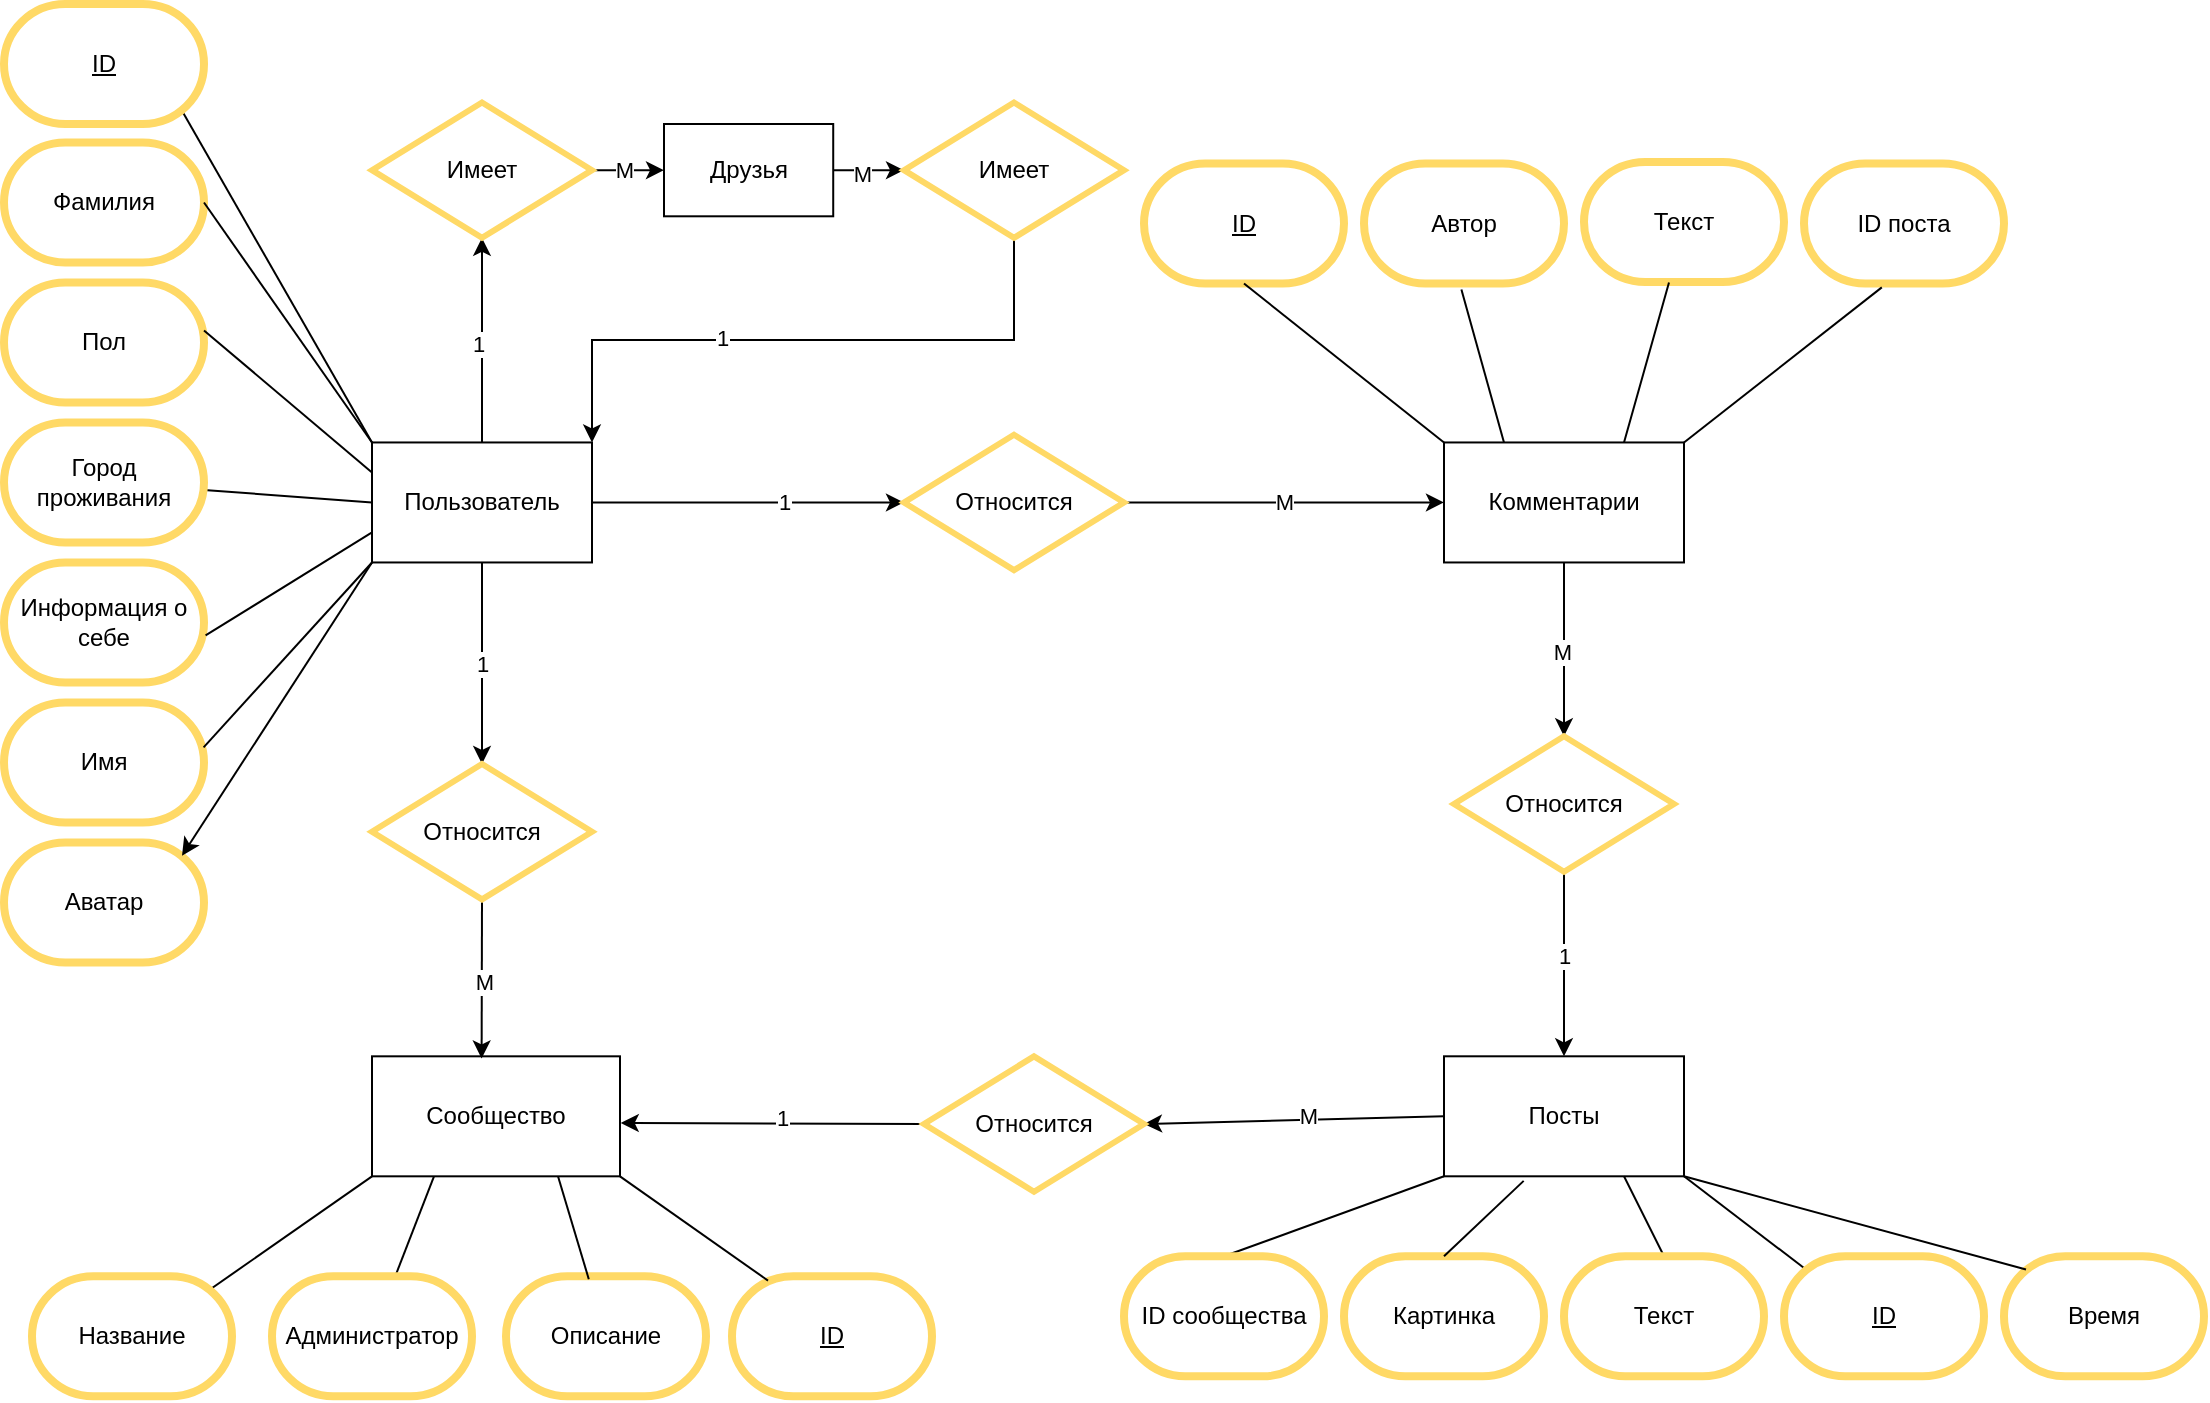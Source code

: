 <mxfile version="23.0.2" type="device">
  <diagram name="Страница — 1" id="XJlCFHCE8i0XsJQhImVh">
    <mxGraphModel dx="1665" dy="1877" grid="1" gridSize="10" guides="1" tooltips="1" connect="1" arrows="1" fold="1" page="1" pageScale="1" pageWidth="827" pageHeight="1169" math="0" shadow="0">
      <root>
        <mxCell id="0" />
        <mxCell id="1" parent="0" />
        <mxCell id="jkujNRXUjSA7JfV56ypt-15" style="edgeStyle=none;rounded=0;orthogonalLoop=1;jettySize=auto;html=1;exitX=0;exitY=0.5;exitDx=0;exitDy=0;endArrow=none;endFill=0;" edge="1" parent="1" source="jkujNRXUjSA7JfV56ypt-2" target="jkujNRXUjSA7JfV56ypt-5">
          <mxGeometry relative="1" as="geometry" />
        </mxCell>
        <mxCell id="jkujNRXUjSA7JfV56ypt-19" style="edgeStyle=none;rounded=0;orthogonalLoop=1;jettySize=auto;html=1;exitX=0.5;exitY=0;exitDx=0;exitDy=0;entryX=0.5;entryY=1;entryDx=0;entryDy=0;" edge="1" parent="1" source="jkujNRXUjSA7JfV56ypt-2" target="jkujNRXUjSA7JfV56ypt-18">
          <mxGeometry relative="1" as="geometry" />
        </mxCell>
        <mxCell id="jkujNRXUjSA7JfV56ypt-24" value="1" style="edgeLabel;html=1;align=center;verticalAlign=middle;resizable=0;points=[];" vertex="1" connectable="0" parent="jkujNRXUjSA7JfV56ypt-19">
          <mxGeometry x="-0.039" y="2" relative="1" as="geometry">
            <mxPoint as="offset" />
          </mxGeometry>
        </mxCell>
        <mxCell id="jkujNRXUjSA7JfV56ypt-92" style="edgeStyle=none;rounded=0;orthogonalLoop=1;jettySize=auto;html=1;exitX=0.5;exitY=1;exitDx=0;exitDy=0;entryX=0.5;entryY=0;entryDx=0;entryDy=0;" edge="1" parent="1" source="jkujNRXUjSA7JfV56ypt-2" target="jkujNRXUjSA7JfV56ypt-45">
          <mxGeometry relative="1" as="geometry" />
        </mxCell>
        <mxCell id="jkujNRXUjSA7JfV56ypt-93" value="1" style="edgeLabel;html=1;align=center;verticalAlign=middle;resizable=0;points=[];" vertex="1" connectable="0" parent="jkujNRXUjSA7JfV56ypt-92">
          <mxGeometry x="0.449" y="2" relative="1" as="geometry">
            <mxPoint x="-2" y="-22" as="offset" />
          </mxGeometry>
        </mxCell>
        <mxCell id="jkujNRXUjSA7JfV56ypt-98" style="edgeStyle=none;rounded=0;orthogonalLoop=1;jettySize=auto;html=1;exitX=1;exitY=0.5;exitDx=0;exitDy=0;entryX=0;entryY=0.5;entryDx=0;entryDy=0;" edge="1" parent="1" source="jkujNRXUjSA7JfV56ypt-2" target="jkujNRXUjSA7JfV56ypt-97">
          <mxGeometry relative="1" as="geometry" />
        </mxCell>
        <mxCell id="jkujNRXUjSA7JfV56ypt-99" value="1" style="edgeLabel;html=1;align=center;verticalAlign=middle;resizable=0;points=[];" vertex="1" connectable="0" parent="jkujNRXUjSA7JfV56ypt-98">
          <mxGeometry x="0.488" y="1" relative="1" as="geometry">
            <mxPoint x="-20" y="1" as="offset" />
          </mxGeometry>
        </mxCell>
        <mxCell id="jkujNRXUjSA7JfV56ypt-2" value="Пользователь" style="rounded=0;whiteSpace=wrap;html=1;" vertex="1" parent="1">
          <mxGeometry x="324" y="79.23" width="110" height="60" as="geometry" />
        </mxCell>
        <mxCell id="jkujNRXUjSA7JfV56ypt-4" value="Информация о себе" style="strokeWidth=4;html=1;shape=mxgraph.flowchart.terminator;whiteSpace=wrap;strokeColor=#FFD966;" vertex="1" parent="1">
          <mxGeometry x="140" y="139.23" width="100" height="60" as="geometry" />
        </mxCell>
        <mxCell id="jkujNRXUjSA7JfV56ypt-5" value="Город проживания" style="strokeWidth=4;html=1;shape=mxgraph.flowchart.terminator;whiteSpace=wrap;strokeColor=#FFD966;" vertex="1" parent="1">
          <mxGeometry x="140" y="69.23" width="100" height="60" as="geometry" />
        </mxCell>
        <mxCell id="jkujNRXUjSA7JfV56ypt-6" value="Пол" style="strokeWidth=4;html=1;shape=mxgraph.flowchart.terminator;whiteSpace=wrap;strokeColor=#FFD966;" vertex="1" parent="1">
          <mxGeometry x="140" y="-0.77" width="100" height="60" as="geometry" />
        </mxCell>
        <mxCell id="jkujNRXUjSA7JfV56ypt-7" value="Фамилия" style="strokeWidth=4;html=1;shape=mxgraph.flowchart.terminator;whiteSpace=wrap;strokeColor=#FFD966;" vertex="1" parent="1">
          <mxGeometry x="140" y="-70.77" width="100" height="60" as="geometry" />
        </mxCell>
        <mxCell id="jkujNRXUjSA7JfV56ypt-8" value="Имя" style="strokeWidth=4;html=1;shape=mxgraph.flowchart.terminator;whiteSpace=wrap;strokeColor=#FFD966;" vertex="1" parent="1">
          <mxGeometry x="140" y="209.23" width="100" height="60" as="geometry" />
        </mxCell>
        <mxCell id="jkujNRXUjSA7JfV56ypt-13" style="rounded=0;orthogonalLoop=1;jettySize=auto;html=1;exitX=0;exitY=0;exitDx=0;exitDy=0;entryX=1;entryY=0.5;entryDx=0;entryDy=0;entryPerimeter=0;endArrow=none;endFill=0;" edge="1" parent="1" source="jkujNRXUjSA7JfV56ypt-2" target="jkujNRXUjSA7JfV56ypt-7">
          <mxGeometry relative="1" as="geometry" />
        </mxCell>
        <mxCell id="jkujNRXUjSA7JfV56ypt-14" style="edgeStyle=none;rounded=0;orthogonalLoop=1;jettySize=auto;html=1;exitX=0;exitY=0.25;exitDx=0;exitDy=0;entryX=1;entryY=0.4;entryDx=0;entryDy=0;entryPerimeter=0;endArrow=none;endFill=0;" edge="1" parent="1" source="jkujNRXUjSA7JfV56ypt-2" target="jkujNRXUjSA7JfV56ypt-6">
          <mxGeometry relative="1" as="geometry" />
        </mxCell>
        <mxCell id="jkujNRXUjSA7JfV56ypt-16" style="edgeStyle=none;rounded=0;orthogonalLoop=1;jettySize=auto;html=1;exitX=0;exitY=0.75;exitDx=0;exitDy=0;endArrow=none;endFill=0;entryX=1.008;entryY=0.608;entryDx=0;entryDy=0;entryPerimeter=0;" edge="1" parent="1" source="jkujNRXUjSA7JfV56ypt-2" target="jkujNRXUjSA7JfV56ypt-4">
          <mxGeometry relative="1" as="geometry">
            <mxPoint x="334" y="109.23" as="sourcePoint" />
            <mxPoint x="250" y="109.23" as="targetPoint" />
          </mxGeometry>
        </mxCell>
        <mxCell id="jkujNRXUjSA7JfV56ypt-17" style="edgeStyle=none;rounded=0;orthogonalLoop=1;jettySize=auto;html=1;exitX=0;exitY=1;exitDx=0;exitDy=0;endArrow=none;endFill=0;entryX=0.998;entryY=0.374;entryDx=0;entryDy=0;entryPerimeter=0;" edge="1" parent="1" source="jkujNRXUjSA7JfV56ypt-2" target="jkujNRXUjSA7JfV56ypt-8">
          <mxGeometry relative="1" as="geometry">
            <mxPoint x="334" y="124.23" as="sourcePoint" />
            <mxPoint x="250" y="229.23" as="targetPoint" />
          </mxGeometry>
        </mxCell>
        <mxCell id="jkujNRXUjSA7JfV56ypt-22" style="edgeStyle=none;rounded=0;orthogonalLoop=1;jettySize=auto;html=1;exitX=1;exitY=0.5;exitDx=0;exitDy=0;entryX=0;entryY=0.5;entryDx=0;entryDy=0;" edge="1" parent="1" source="jkujNRXUjSA7JfV56ypt-18" target="jkujNRXUjSA7JfV56ypt-21">
          <mxGeometry relative="1" as="geometry" />
        </mxCell>
        <mxCell id="jkujNRXUjSA7JfV56ypt-23" value="M" style="edgeLabel;html=1;align=center;verticalAlign=middle;resizable=0;points=[];" vertex="1" connectable="0" parent="jkujNRXUjSA7JfV56ypt-22">
          <mxGeometry x="-0.139" relative="1" as="geometry">
            <mxPoint as="offset" />
          </mxGeometry>
        </mxCell>
        <mxCell id="jkujNRXUjSA7JfV56ypt-18" value="Имеет" style="rhombus;whiteSpace=wrap;html=1;strokeWidth=3;strokeColor=#FFD966;" vertex="1" parent="1">
          <mxGeometry x="324" y="-90.77" width="110" height="67.69" as="geometry" />
        </mxCell>
        <mxCell id="jkujNRXUjSA7JfV56ypt-26" style="edgeStyle=none;rounded=0;orthogonalLoop=1;jettySize=auto;html=1;exitX=1;exitY=0.5;exitDx=0;exitDy=0;entryX=0;entryY=0.5;entryDx=0;entryDy=0;" edge="1" parent="1" source="jkujNRXUjSA7JfV56ypt-21" target="jkujNRXUjSA7JfV56ypt-25">
          <mxGeometry relative="1" as="geometry" />
        </mxCell>
        <mxCell id="jkujNRXUjSA7JfV56ypt-27" value="М" style="edgeLabel;html=1;align=center;verticalAlign=middle;resizable=0;points=[];" vertex="1" connectable="0" parent="jkujNRXUjSA7JfV56ypt-26">
          <mxGeometry x="-0.221" y="-2" relative="1" as="geometry">
            <mxPoint as="offset" />
          </mxGeometry>
        </mxCell>
        <mxCell id="jkujNRXUjSA7JfV56ypt-21" value="Друзья" style="rounded=0;whiteSpace=wrap;html=1;" vertex="1" parent="1">
          <mxGeometry x="470" y="-80.0" width="84.61" height="46.15" as="geometry" />
        </mxCell>
        <mxCell id="jkujNRXUjSA7JfV56ypt-29" style="edgeStyle=orthogonalEdgeStyle;rounded=0;orthogonalLoop=1;jettySize=auto;html=1;exitX=0.5;exitY=1;exitDx=0;exitDy=0;entryX=1;entryY=0;entryDx=0;entryDy=0;" edge="1" parent="1" source="jkujNRXUjSA7JfV56ypt-25" target="jkujNRXUjSA7JfV56ypt-2">
          <mxGeometry relative="1" as="geometry" />
        </mxCell>
        <mxCell id="jkujNRXUjSA7JfV56ypt-30" value="1" style="edgeLabel;html=1;align=center;verticalAlign=middle;resizable=0;points=[];" vertex="1" connectable="0" parent="jkujNRXUjSA7JfV56ypt-29">
          <mxGeometry x="0.262" y="-1" relative="1" as="geometry">
            <mxPoint as="offset" />
          </mxGeometry>
        </mxCell>
        <mxCell id="jkujNRXUjSA7JfV56ypt-25" value="Имеет" style="rhombus;whiteSpace=wrap;html=1;strokeWidth=3;strokeColor=#FFD966;" vertex="1" parent="1">
          <mxGeometry x="590" y="-90.77" width="110" height="67.69" as="geometry" />
        </mxCell>
        <mxCell id="jkujNRXUjSA7JfV56ypt-32" style="edgeStyle=none;rounded=0;orthogonalLoop=1;jettySize=auto;html=1;exitX=0.89;exitY=0.89;exitDx=0;exitDy=0;exitPerimeter=0;entryX=0;entryY=0;entryDx=0;entryDy=0;endArrow=none;endFill=0;" edge="1" parent="1" source="jkujNRXUjSA7JfV56ypt-31" target="jkujNRXUjSA7JfV56ypt-2">
          <mxGeometry relative="1" as="geometry" />
        </mxCell>
        <mxCell id="jkujNRXUjSA7JfV56ypt-31" value="&lt;u&gt;ID&lt;/u&gt;" style="strokeWidth=4;html=1;shape=mxgraph.flowchart.terminator;whiteSpace=wrap;strokeColor=#FFD966;" vertex="1" parent="1">
          <mxGeometry x="140" y="-140.0" width="100" height="60" as="geometry" />
        </mxCell>
        <mxCell id="jkujNRXUjSA7JfV56ypt-78" style="edgeStyle=none;rounded=0;orthogonalLoop=1;jettySize=auto;html=1;exitX=0;exitY=1;exitDx=0;exitDy=0;entryX=0.89;entryY=0.11;entryDx=0;entryDy=0;entryPerimeter=0;endArrow=none;endFill=0;" edge="1" parent="1" source="jkujNRXUjSA7JfV56ypt-33" target="jkujNRXUjSA7JfV56ypt-37">
          <mxGeometry relative="1" as="geometry" />
        </mxCell>
        <mxCell id="jkujNRXUjSA7JfV56ypt-79" style="edgeStyle=none;rounded=0;orthogonalLoop=1;jettySize=auto;html=1;exitX=0.25;exitY=1;exitDx=0;exitDy=0;endArrow=none;endFill=0;" edge="1" parent="1" source="jkujNRXUjSA7JfV56ypt-33" target="jkujNRXUjSA7JfV56ypt-36">
          <mxGeometry relative="1" as="geometry" />
        </mxCell>
        <mxCell id="jkujNRXUjSA7JfV56ypt-33" value="Сообщество" style="rounded=0;whiteSpace=wrap;html=1;" vertex="1" parent="1">
          <mxGeometry x="324" y="386.16" width="124" height="60" as="geometry" />
        </mxCell>
        <mxCell id="jkujNRXUjSA7JfV56ypt-34" value="Описание" style="strokeWidth=4;html=1;shape=mxgraph.flowchart.terminator;whiteSpace=wrap;strokeColor=#FFD966;" vertex="1" parent="1">
          <mxGeometry x="391" y="496.15" width="100" height="60" as="geometry" />
        </mxCell>
        <mxCell id="jkujNRXUjSA7JfV56ypt-36" value="Администратор" style="strokeWidth=4;html=1;shape=mxgraph.flowchart.terminator;whiteSpace=wrap;strokeColor=#FFD966;" vertex="1" parent="1">
          <mxGeometry x="274" y="496.15" width="100" height="60" as="geometry" />
        </mxCell>
        <mxCell id="jkujNRXUjSA7JfV56ypt-37" value="Название" style="strokeWidth=4;html=1;shape=mxgraph.flowchart.terminator;whiteSpace=wrap;strokeColor=#FFD966;" vertex="1" parent="1">
          <mxGeometry x="154" y="496.15" width="100" height="60" as="geometry" />
        </mxCell>
        <mxCell id="jkujNRXUjSA7JfV56ypt-38" value="&lt;u&gt;ID&lt;/u&gt;" style="strokeWidth=4;html=1;shape=mxgraph.flowchart.terminator;whiteSpace=wrap;strokeColor=#FFD966;" vertex="1" parent="1">
          <mxGeometry x="504" y="496.15" width="100" height="60" as="geometry" />
        </mxCell>
        <mxCell id="jkujNRXUjSA7JfV56ypt-94" style="edgeStyle=none;rounded=0;orthogonalLoop=1;jettySize=auto;html=1;exitX=0.5;exitY=1;exitDx=0;exitDy=0;entryX=0.442;entryY=0.018;entryDx=0;entryDy=0;entryPerimeter=0;" edge="1" parent="1" source="jkujNRXUjSA7JfV56ypt-45" target="jkujNRXUjSA7JfV56ypt-33">
          <mxGeometry relative="1" as="geometry" />
        </mxCell>
        <mxCell id="jkujNRXUjSA7JfV56ypt-96" value="M" style="edgeLabel;html=1;align=center;verticalAlign=middle;resizable=0;points=[];" vertex="1" connectable="0" parent="jkujNRXUjSA7JfV56ypt-94">
          <mxGeometry x="0.026" y="1" relative="1" as="geometry">
            <mxPoint as="offset" />
          </mxGeometry>
        </mxCell>
        <mxCell id="jkujNRXUjSA7JfV56ypt-45" value="Относится" style="rhombus;whiteSpace=wrap;html=1;strokeWidth=3;strokeColor=#FFD966;" vertex="1" parent="1">
          <mxGeometry x="324" y="240.0" width="110" height="67.69" as="geometry" />
        </mxCell>
        <mxCell id="jkujNRXUjSA7JfV56ypt-67" style="edgeStyle=none;rounded=0;orthogonalLoop=1;jettySize=auto;html=1;exitX=0;exitY=0.5;exitDx=0;exitDy=0;entryX=1;entryY=0.5;entryDx=0;entryDy=0;" edge="1" parent="1" source="jkujNRXUjSA7JfV56ypt-56" target="jkujNRXUjSA7JfV56ypt-66">
          <mxGeometry relative="1" as="geometry" />
        </mxCell>
        <mxCell id="jkujNRXUjSA7JfV56ypt-69" value="M" style="edgeLabel;html=1;align=center;verticalAlign=middle;resizable=0;points=[];" vertex="1" connectable="0" parent="jkujNRXUjSA7JfV56ypt-67">
          <mxGeometry x="-0.086" y="-2" relative="1" as="geometry">
            <mxPoint as="offset" />
          </mxGeometry>
        </mxCell>
        <mxCell id="jkujNRXUjSA7JfV56ypt-56" value="Посты" style="rounded=0;whiteSpace=wrap;html=1;" vertex="1" parent="1">
          <mxGeometry x="860" y="386.15" width="120" height="60" as="geometry" />
        </mxCell>
        <mxCell id="jkujNRXUjSA7JfV56ypt-65" style="edgeStyle=none;rounded=0;orthogonalLoop=1;jettySize=auto;html=1;exitX=0.11;exitY=0.11;exitDx=0;exitDy=0;exitPerimeter=0;entryX=1;entryY=1;entryDx=0;entryDy=0;endArrow=none;endFill=0;" edge="1" parent="1" source="jkujNRXUjSA7JfV56ypt-57" target="jkujNRXUjSA7JfV56ypt-56">
          <mxGeometry relative="1" as="geometry" />
        </mxCell>
        <mxCell id="jkujNRXUjSA7JfV56ypt-57" value="&lt;u&gt;ID&lt;/u&gt;" style="strokeWidth=4;html=1;shape=mxgraph.flowchart.terminator;whiteSpace=wrap;strokeColor=#FFD966;" vertex="1" parent="1">
          <mxGeometry x="1030" y="486.15" width="100" height="60" as="geometry" />
        </mxCell>
        <mxCell id="jkujNRXUjSA7JfV56ypt-59" value="Картинка" style="strokeWidth=4;html=1;shape=mxgraph.flowchart.terminator;whiteSpace=wrap;strokeColor=#FFD966;" vertex="1" parent="1">
          <mxGeometry x="810" y="486.15" width="100" height="60" as="geometry" />
        </mxCell>
        <mxCell id="jkujNRXUjSA7JfV56ypt-64" style="edgeStyle=none;rounded=0;orthogonalLoop=1;jettySize=auto;html=1;exitX=0.5;exitY=0;exitDx=0;exitDy=0;exitPerimeter=0;entryX=0.75;entryY=1;entryDx=0;entryDy=0;endArrow=none;endFill=0;" edge="1" parent="1" source="jkujNRXUjSA7JfV56ypt-60" target="jkujNRXUjSA7JfV56ypt-56">
          <mxGeometry relative="1" as="geometry" />
        </mxCell>
        <mxCell id="jkujNRXUjSA7JfV56ypt-60" value="Текст" style="strokeWidth=4;html=1;shape=mxgraph.flowchart.terminator;whiteSpace=wrap;strokeColor=#FFD966;" vertex="1" parent="1">
          <mxGeometry x="920" y="486.15" width="100" height="60" as="geometry" />
        </mxCell>
        <mxCell id="jkujNRXUjSA7JfV56ypt-62" style="edgeStyle=none;rounded=0;orthogonalLoop=1;jettySize=auto;html=1;exitX=0.5;exitY=0;exitDx=0;exitDy=0;exitPerimeter=0;entryX=0;entryY=1;entryDx=0;entryDy=0;endArrow=none;endFill=0;" edge="1" parent="1" source="jkujNRXUjSA7JfV56ypt-61" target="jkujNRXUjSA7JfV56ypt-56">
          <mxGeometry relative="1" as="geometry" />
        </mxCell>
        <mxCell id="jkujNRXUjSA7JfV56ypt-61" value="ID сообщества" style="strokeWidth=4;html=1;shape=mxgraph.flowchart.terminator;whiteSpace=wrap;strokeColor=#FFD966;" vertex="1" parent="1">
          <mxGeometry x="700" y="486.15" width="100" height="60" as="geometry" />
        </mxCell>
        <mxCell id="jkujNRXUjSA7JfV56ypt-63" style="edgeStyle=none;rounded=0;orthogonalLoop=1;jettySize=auto;html=1;exitX=0.5;exitY=0;exitDx=0;exitDy=0;exitPerimeter=0;entryX=0.332;entryY=1.038;entryDx=0;entryDy=0;entryPerimeter=0;endArrow=none;endFill=0;" edge="1" parent="1" source="jkujNRXUjSA7JfV56ypt-59" target="jkujNRXUjSA7JfV56ypt-56">
          <mxGeometry relative="1" as="geometry" />
        </mxCell>
        <mxCell id="jkujNRXUjSA7JfV56ypt-68" style="edgeStyle=none;rounded=0;orthogonalLoop=1;jettySize=auto;html=1;exitX=0;exitY=0.5;exitDx=0;exitDy=0;exitPerimeter=0;entryX=1.003;entryY=0.555;entryDx=0;entryDy=0;entryPerimeter=0;" edge="1" parent="1" source="jkujNRXUjSA7JfV56ypt-66" target="jkujNRXUjSA7JfV56ypt-33">
          <mxGeometry relative="1" as="geometry">
            <mxPoint x="840" y="418.085" as="sourcePoint" />
            <mxPoint x="670" y="420" as="targetPoint" />
          </mxGeometry>
        </mxCell>
        <mxCell id="jkujNRXUjSA7JfV56ypt-70" value="1" style="edgeLabel;html=1;align=center;verticalAlign=middle;resizable=0;points=[];" vertex="1" connectable="0" parent="jkujNRXUjSA7JfV56ypt-68">
          <mxGeometry x="-0.064" y="-3" relative="1" as="geometry">
            <mxPoint as="offset" />
          </mxGeometry>
        </mxCell>
        <mxCell id="jkujNRXUjSA7JfV56ypt-66" value="Относится" style="rhombus;whiteSpace=wrap;html=1;strokeWidth=3;strokeColor=#FFD966;" vertex="1" parent="1">
          <mxGeometry x="600" y="386.16" width="110" height="67.69" as="geometry" />
        </mxCell>
        <mxCell id="jkujNRXUjSA7JfV56ypt-74" value="Аватар" style="strokeWidth=4;html=1;shape=mxgraph.flowchart.terminator;whiteSpace=wrap;strokeColor=#FFD966;" vertex="1" parent="1">
          <mxGeometry x="140" y="279.23" width="100" height="60" as="geometry" />
        </mxCell>
        <mxCell id="jkujNRXUjSA7JfV56ypt-75" style="edgeStyle=none;rounded=0;orthogonalLoop=1;jettySize=auto;html=1;exitX=0;exitY=1;exitDx=0;exitDy=0;entryX=0.89;entryY=0.11;entryDx=0;entryDy=0;entryPerimeter=0;" edge="1" parent="1" source="jkujNRXUjSA7JfV56ypt-2" target="jkujNRXUjSA7JfV56ypt-74">
          <mxGeometry relative="1" as="geometry" />
        </mxCell>
        <mxCell id="jkujNRXUjSA7JfV56ypt-76" value="Время" style="strokeWidth=4;html=1;shape=mxgraph.flowchart.terminator;whiteSpace=wrap;strokeColor=#FFD966;" vertex="1" parent="1">
          <mxGeometry x="1140" y="486.15" width="100" height="60" as="geometry" />
        </mxCell>
        <mxCell id="jkujNRXUjSA7JfV56ypt-77" style="edgeStyle=none;rounded=0;orthogonalLoop=1;jettySize=auto;html=1;exitX=1;exitY=1;exitDx=0;exitDy=0;entryX=0.11;entryY=0.11;entryDx=0;entryDy=0;entryPerimeter=0;endArrow=none;endFill=0;" edge="1" parent="1" source="jkujNRXUjSA7JfV56ypt-56" target="jkujNRXUjSA7JfV56ypt-76">
          <mxGeometry relative="1" as="geometry" />
        </mxCell>
        <mxCell id="jkujNRXUjSA7JfV56ypt-80" style="edgeStyle=none;rounded=0;orthogonalLoop=1;jettySize=auto;html=1;exitX=0.75;exitY=1;exitDx=0;exitDy=0;entryX=0.414;entryY=0.024;entryDx=0;entryDy=0;entryPerimeter=0;endArrow=none;endFill=0;" edge="1" parent="1" source="jkujNRXUjSA7JfV56ypt-33" target="jkujNRXUjSA7JfV56ypt-34">
          <mxGeometry relative="1" as="geometry" />
        </mxCell>
        <mxCell id="jkujNRXUjSA7JfV56ypt-81" style="edgeStyle=none;rounded=0;orthogonalLoop=1;jettySize=auto;html=1;exitX=1;exitY=1;exitDx=0;exitDy=0;entryX=0.18;entryY=0.036;entryDx=0;entryDy=0;entryPerimeter=0;endArrow=none;endFill=0;" edge="1" parent="1" source="jkujNRXUjSA7JfV56ypt-33" target="jkujNRXUjSA7JfV56ypt-38">
          <mxGeometry relative="1" as="geometry" />
        </mxCell>
        <mxCell id="jkujNRXUjSA7JfV56ypt-87" style="edgeStyle=none;rounded=0;orthogonalLoop=1;jettySize=auto;html=1;exitX=0.5;exitY=1;exitDx=0;exitDy=0;entryX=0.5;entryY=0;entryDx=0;entryDy=0;" edge="1" parent="1" source="jkujNRXUjSA7JfV56ypt-84" target="jkujNRXUjSA7JfV56ypt-86">
          <mxGeometry relative="1" as="geometry" />
        </mxCell>
        <mxCell id="jkujNRXUjSA7JfV56ypt-88" value="M" style="edgeLabel;html=1;align=center;verticalAlign=middle;resizable=0;points=[];" vertex="1" connectable="0" parent="jkujNRXUjSA7JfV56ypt-87">
          <mxGeometry x="0.063" y="-1" relative="1" as="geometry">
            <mxPoint y="-1" as="offset" />
          </mxGeometry>
        </mxCell>
        <mxCell id="jkujNRXUjSA7JfV56ypt-84" value="Комментарии" style="rounded=0;whiteSpace=wrap;html=1;" vertex="1" parent="1">
          <mxGeometry x="860" y="79.23" width="120" height="60" as="geometry" />
        </mxCell>
        <mxCell id="jkujNRXUjSA7JfV56ypt-89" style="edgeStyle=none;rounded=0;orthogonalLoop=1;jettySize=auto;html=1;exitX=0.5;exitY=1;exitDx=0;exitDy=0;" edge="1" parent="1" source="jkujNRXUjSA7JfV56ypt-86" target="jkujNRXUjSA7JfV56ypt-56">
          <mxGeometry relative="1" as="geometry" />
        </mxCell>
        <mxCell id="jkujNRXUjSA7JfV56ypt-90" value="1" style="edgeLabel;html=1;align=center;verticalAlign=middle;resizable=0;points=[];" vertex="1" connectable="0" parent="jkujNRXUjSA7JfV56ypt-89">
          <mxGeometry x="0.232" y="2" relative="1" as="geometry">
            <mxPoint x="-2" y="-15" as="offset" />
          </mxGeometry>
        </mxCell>
        <mxCell id="jkujNRXUjSA7JfV56ypt-86" value="Относится" style="rhombus;whiteSpace=wrap;html=1;strokeWidth=3;strokeColor=#FFD966;" vertex="1" parent="1">
          <mxGeometry x="865" y="226.15" width="110" height="67.69" as="geometry" />
        </mxCell>
        <mxCell id="jkujNRXUjSA7JfV56ypt-100" style="edgeStyle=none;rounded=0;orthogonalLoop=1;jettySize=auto;html=1;exitX=1;exitY=0.5;exitDx=0;exitDy=0;entryX=0;entryY=0.5;entryDx=0;entryDy=0;" edge="1" parent="1" source="jkujNRXUjSA7JfV56ypt-97" target="jkujNRXUjSA7JfV56ypt-84">
          <mxGeometry relative="1" as="geometry" />
        </mxCell>
        <mxCell id="jkujNRXUjSA7JfV56ypt-101" value="M" style="edgeLabel;html=1;align=center;verticalAlign=middle;resizable=0;points=[];" vertex="1" connectable="0" parent="jkujNRXUjSA7JfV56ypt-100">
          <mxGeometry x="0.504" y="1" relative="1" as="geometry">
            <mxPoint x="-41" y="1" as="offset" />
          </mxGeometry>
        </mxCell>
        <mxCell id="jkujNRXUjSA7JfV56ypt-97" value="Относится" style="rhombus;whiteSpace=wrap;html=1;strokeWidth=3;strokeColor=#FFD966;" vertex="1" parent="1">
          <mxGeometry x="590" y="75.39" width="110" height="67.69" as="geometry" />
        </mxCell>
        <mxCell id="jkujNRXUjSA7JfV56ypt-102" value="&lt;u&gt;ID&lt;/u&gt;" style="strokeWidth=4;html=1;shape=mxgraph.flowchart.terminator;whiteSpace=wrap;strokeColor=#FFD966;" vertex="1" parent="1">
          <mxGeometry x="710" y="-60.23" width="100" height="60" as="geometry" />
        </mxCell>
        <mxCell id="jkujNRXUjSA7JfV56ypt-103" value="Автор" style="strokeWidth=4;html=1;shape=mxgraph.flowchart.terminator;whiteSpace=wrap;strokeColor=#FFD966;" vertex="1" parent="1">
          <mxGeometry x="820" y="-60.23" width="100" height="60" as="geometry" />
        </mxCell>
        <mxCell id="jkujNRXUjSA7JfV56ypt-104" value="Текст" style="strokeWidth=4;html=1;shape=mxgraph.flowchart.terminator;whiteSpace=wrap;strokeColor=#FFD966;" vertex="1" parent="1">
          <mxGeometry x="930" y="-61.0" width="100" height="60" as="geometry" />
        </mxCell>
        <mxCell id="jkujNRXUjSA7JfV56ypt-105" value="ID поста" style="strokeWidth=4;html=1;shape=mxgraph.flowchart.terminator;whiteSpace=wrap;strokeColor=#FFD966;" vertex="1" parent="1">
          <mxGeometry x="1040" y="-60.23" width="100" height="60" as="geometry" />
        </mxCell>
        <mxCell id="jkujNRXUjSA7JfV56ypt-106" style="edgeStyle=none;rounded=0;orthogonalLoop=1;jettySize=auto;html=1;exitX=0;exitY=0;exitDx=0;exitDy=0;entryX=0.5;entryY=1;entryDx=0;entryDy=0;entryPerimeter=0;endArrow=none;endFill=0;" edge="1" parent="1" source="jkujNRXUjSA7JfV56ypt-84" target="jkujNRXUjSA7JfV56ypt-102">
          <mxGeometry relative="1" as="geometry" />
        </mxCell>
        <mxCell id="jkujNRXUjSA7JfV56ypt-107" style="edgeStyle=none;rounded=0;orthogonalLoop=1;jettySize=auto;html=1;exitX=1;exitY=0;exitDx=0;exitDy=0;entryX=0.389;entryY=1.032;entryDx=0;entryDy=0;entryPerimeter=0;endArrow=none;endFill=0;" edge="1" parent="1" source="jkujNRXUjSA7JfV56ypt-84" target="jkujNRXUjSA7JfV56ypt-105">
          <mxGeometry relative="1" as="geometry" />
        </mxCell>
        <mxCell id="jkujNRXUjSA7JfV56ypt-108" style="edgeStyle=none;rounded=0;orthogonalLoop=1;jettySize=auto;html=1;exitX=0.75;exitY=0;exitDx=0;exitDy=0;entryX=0.425;entryY=1.004;entryDx=0;entryDy=0;entryPerimeter=0;endArrow=none;endFill=0;" edge="1" parent="1" source="jkujNRXUjSA7JfV56ypt-84" target="jkujNRXUjSA7JfV56ypt-104">
          <mxGeometry relative="1" as="geometry" />
        </mxCell>
        <mxCell id="jkujNRXUjSA7JfV56ypt-109" style="edgeStyle=none;rounded=0;orthogonalLoop=1;jettySize=auto;html=1;exitX=0.25;exitY=0;exitDx=0;exitDy=0;endArrow=none;endFill=0;entryX=0.487;entryY=1.049;entryDx=0;entryDy=0;entryPerimeter=0;" edge="1" parent="1" source="jkujNRXUjSA7JfV56ypt-84" target="jkujNRXUjSA7JfV56ypt-103">
          <mxGeometry relative="1" as="geometry">
            <mxPoint x="920" y="-10" as="targetPoint" />
          </mxGeometry>
        </mxCell>
      </root>
    </mxGraphModel>
  </diagram>
</mxfile>
